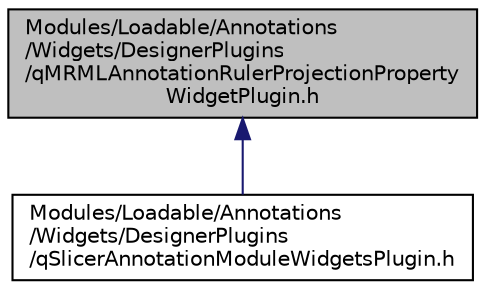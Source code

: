 digraph "Modules/Loadable/Annotations/Widgets/DesignerPlugins/qMRMLAnnotationRulerProjectionPropertyWidgetPlugin.h"
{
  bgcolor="transparent";
  edge [fontname="Helvetica",fontsize="10",labelfontname="Helvetica",labelfontsize="10"];
  node [fontname="Helvetica",fontsize="10",shape=record];
  Node5 [label="Modules/Loadable/Annotations\l/Widgets/DesignerPlugins\l/qMRMLAnnotationRulerProjectionProperty\lWidgetPlugin.h",height=0.2,width=0.4,color="black", fillcolor="grey75", style="filled", fontcolor="black"];
  Node5 -> Node6 [dir="back",color="midnightblue",fontsize="10",style="solid",fontname="Helvetica"];
  Node6 [label="Modules/Loadable/Annotations\l/Widgets/DesignerPlugins\l/qSlicerAnnotationModuleWidgetsPlugin.h",height=0.2,width=0.4,color="black",URL="$qSlicerAnnotationModuleWidgetsPlugin_8h.html"];
}
